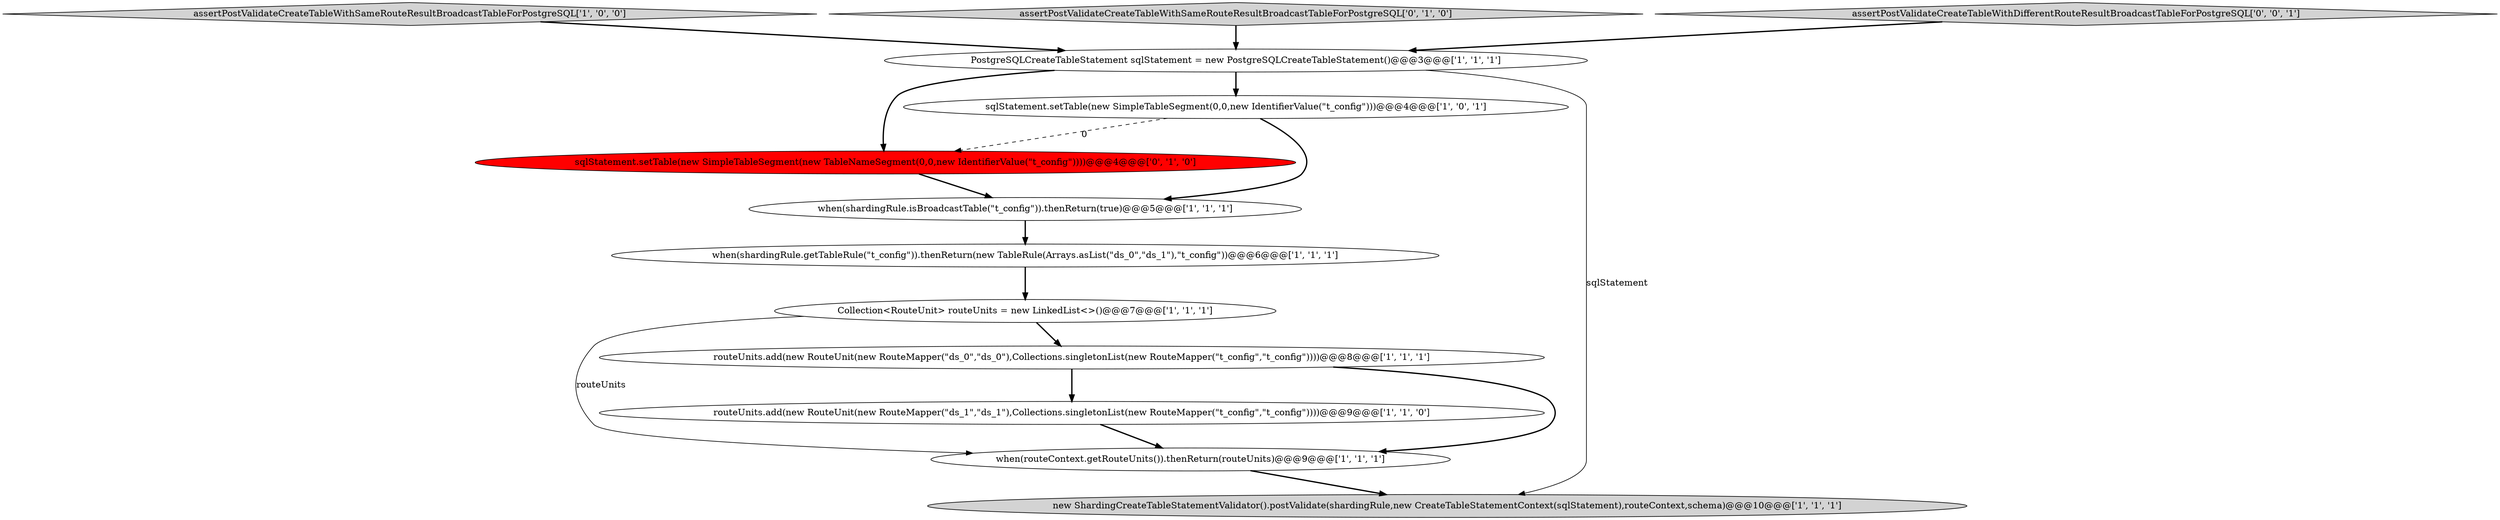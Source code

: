 digraph {
11 [style = filled, label = "sqlStatement.setTable(new SimpleTableSegment(new TableNameSegment(0,0,new IdentifierValue(\"t_config\"))))@@@4@@@['0', '1', '0']", fillcolor = red, shape = ellipse image = "AAA1AAABBB2BBB"];
7 [style = filled, label = "when(shardingRule.isBroadcastTable(\"t_config\")).thenReturn(true)@@@5@@@['1', '1', '1']", fillcolor = white, shape = ellipse image = "AAA0AAABBB1BBB"];
3 [style = filled, label = "assertPostValidateCreateTableWithSameRouteResultBroadcastTableForPostgreSQL['1', '0', '0']", fillcolor = lightgray, shape = diamond image = "AAA0AAABBB1BBB"];
5 [style = filled, label = "PostgreSQLCreateTableStatement sqlStatement = new PostgreSQLCreateTableStatement()@@@3@@@['1', '1', '1']", fillcolor = white, shape = ellipse image = "AAA0AAABBB1BBB"];
6 [style = filled, label = "routeUnits.add(new RouteUnit(new RouteMapper(\"ds_1\",\"ds_1\"),Collections.singletonList(new RouteMapper(\"t_config\",\"t_config\"))))@@@9@@@['1', '1', '0']", fillcolor = white, shape = ellipse image = "AAA0AAABBB1BBB"];
1 [style = filled, label = "sqlStatement.setTable(new SimpleTableSegment(0,0,new IdentifierValue(\"t_config\")))@@@4@@@['1', '0', '1']", fillcolor = white, shape = ellipse image = "AAA0AAABBB1BBB"];
10 [style = filled, label = "assertPostValidateCreateTableWithSameRouteResultBroadcastTableForPostgreSQL['0', '1', '0']", fillcolor = lightgray, shape = diamond image = "AAA0AAABBB2BBB"];
9 [style = filled, label = "new ShardingCreateTableStatementValidator().postValidate(shardingRule,new CreateTableStatementContext(sqlStatement),routeContext,schema)@@@10@@@['1', '1', '1']", fillcolor = lightgray, shape = ellipse image = "AAA0AAABBB1BBB"];
4 [style = filled, label = "Collection<RouteUnit> routeUnits = new LinkedList<>()@@@7@@@['1', '1', '1']", fillcolor = white, shape = ellipse image = "AAA0AAABBB1BBB"];
0 [style = filled, label = "when(routeContext.getRouteUnits()).thenReturn(routeUnits)@@@9@@@['1', '1', '1']", fillcolor = white, shape = ellipse image = "AAA0AAABBB1BBB"];
12 [style = filled, label = "assertPostValidateCreateTableWithDifferentRouteResultBroadcastTableForPostgreSQL['0', '0', '1']", fillcolor = lightgray, shape = diamond image = "AAA0AAABBB3BBB"];
2 [style = filled, label = "routeUnits.add(new RouteUnit(new RouteMapper(\"ds_0\",\"ds_0\"),Collections.singletonList(new RouteMapper(\"t_config\",\"t_config\"))))@@@8@@@['1', '1', '1']", fillcolor = white, shape = ellipse image = "AAA0AAABBB1BBB"];
8 [style = filled, label = "when(shardingRule.getTableRule(\"t_config\")).thenReturn(new TableRule(Arrays.asList(\"ds_0\",\"ds_1\"),\"t_config\"))@@@6@@@['1', '1', '1']", fillcolor = white, shape = ellipse image = "AAA0AAABBB1BBB"];
5->9 [style = solid, label="sqlStatement"];
5->1 [style = bold, label=""];
0->9 [style = bold, label=""];
3->5 [style = bold, label=""];
6->0 [style = bold, label=""];
5->11 [style = bold, label=""];
8->4 [style = bold, label=""];
4->2 [style = bold, label=""];
10->5 [style = bold, label=""];
2->0 [style = bold, label=""];
12->5 [style = bold, label=""];
4->0 [style = solid, label="routeUnits"];
7->8 [style = bold, label=""];
1->7 [style = bold, label=""];
2->6 [style = bold, label=""];
1->11 [style = dashed, label="0"];
11->7 [style = bold, label=""];
}
